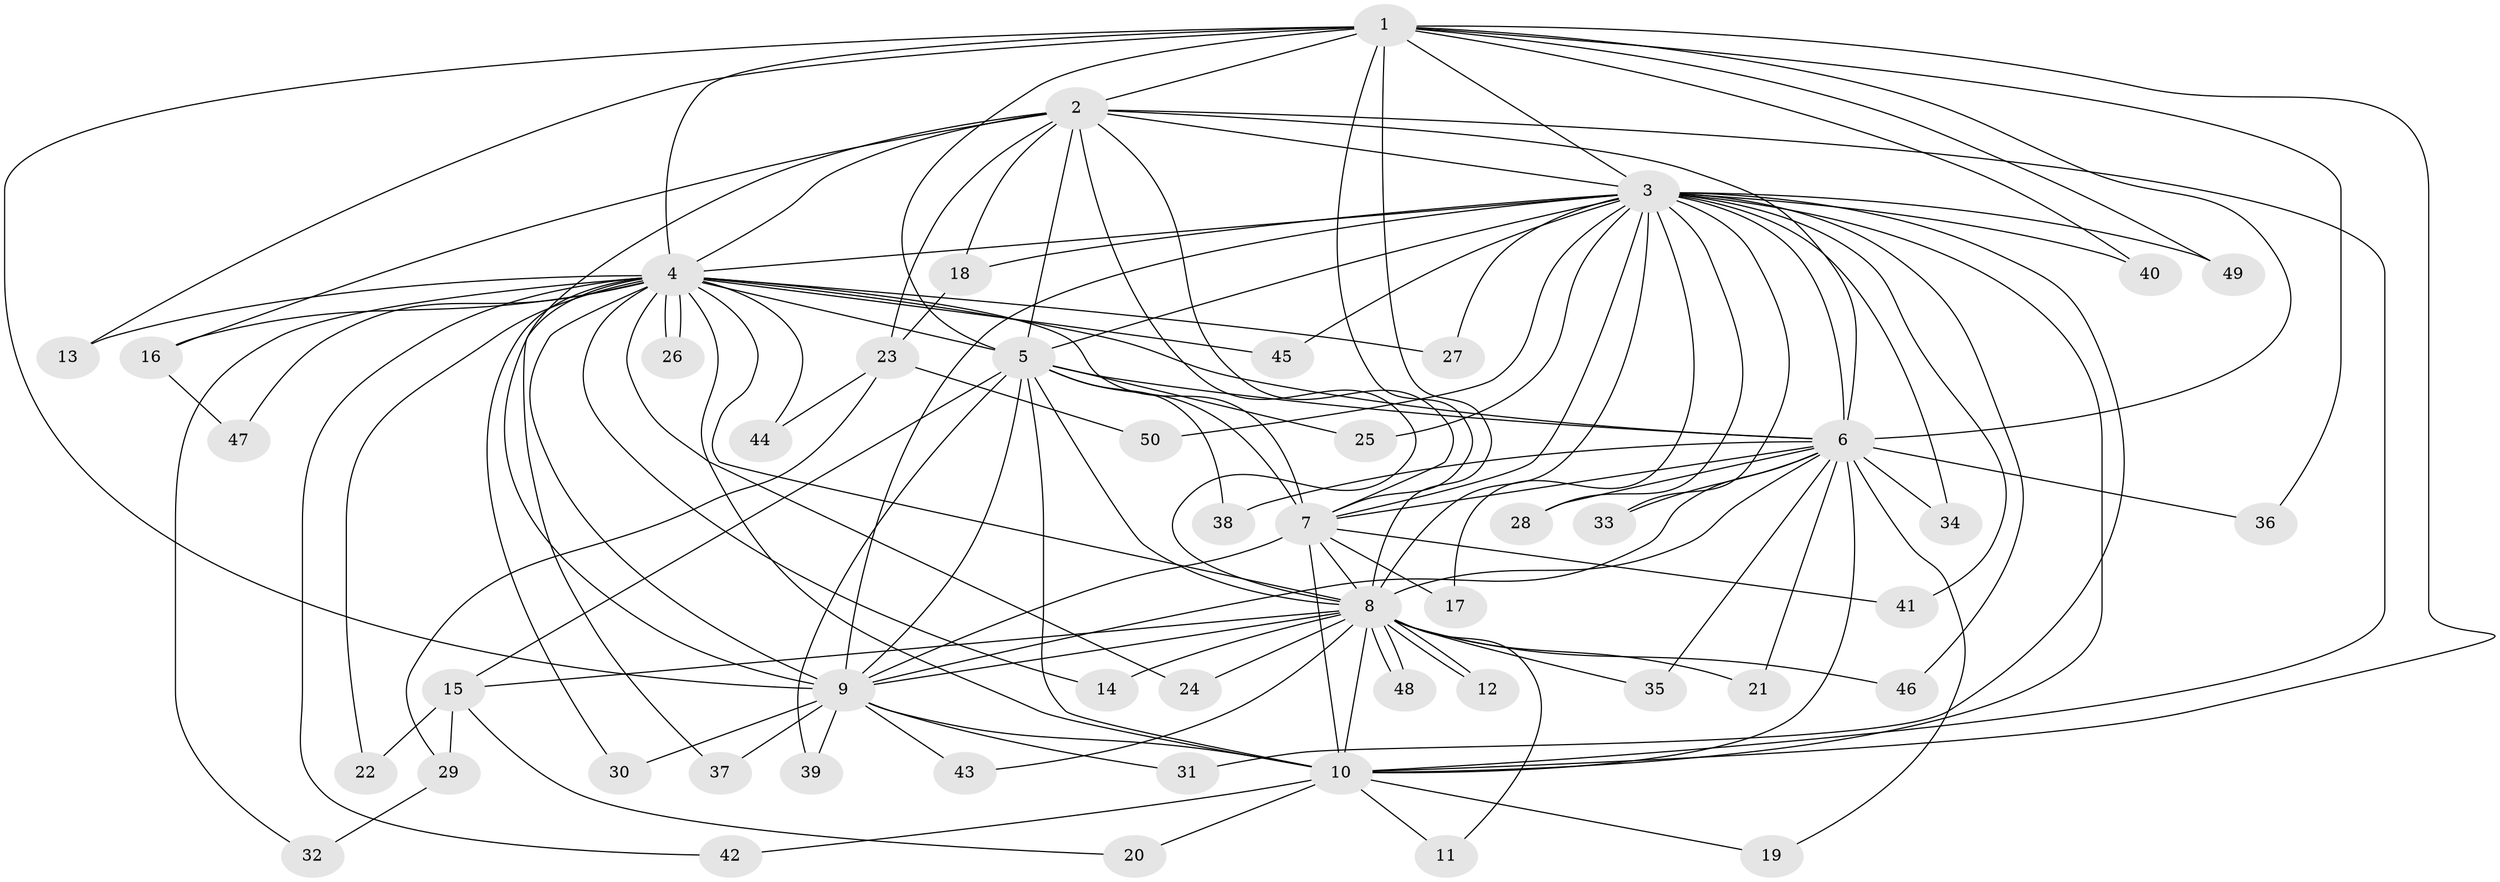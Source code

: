 // coarse degree distribution, {1: 0.8, 2: 0.06666666666666667, 12: 0.06666666666666667, 4: 0.06666666666666667}
// Generated by graph-tools (version 1.1) at 2025/49/03/04/25 21:49:14]
// undirected, 50 vertices, 125 edges
graph export_dot {
graph [start="1"]
  node [color=gray90,style=filled];
  1;
  2;
  3;
  4;
  5;
  6;
  7;
  8;
  9;
  10;
  11;
  12;
  13;
  14;
  15;
  16;
  17;
  18;
  19;
  20;
  21;
  22;
  23;
  24;
  25;
  26;
  27;
  28;
  29;
  30;
  31;
  32;
  33;
  34;
  35;
  36;
  37;
  38;
  39;
  40;
  41;
  42;
  43;
  44;
  45;
  46;
  47;
  48;
  49;
  50;
  1 -- 2;
  1 -- 3;
  1 -- 4;
  1 -- 5;
  1 -- 6;
  1 -- 7;
  1 -- 8;
  1 -- 9;
  1 -- 10;
  1 -- 13;
  1 -- 36;
  1 -- 40;
  1 -- 49;
  2 -- 3;
  2 -- 4;
  2 -- 5;
  2 -- 6;
  2 -- 7;
  2 -- 8;
  2 -- 9;
  2 -- 10;
  2 -- 16;
  2 -- 18;
  2 -- 23;
  3 -- 4;
  3 -- 5;
  3 -- 6;
  3 -- 7;
  3 -- 8;
  3 -- 9;
  3 -- 10;
  3 -- 17;
  3 -- 18;
  3 -- 25;
  3 -- 27;
  3 -- 28;
  3 -- 31;
  3 -- 33;
  3 -- 34;
  3 -- 40;
  3 -- 41;
  3 -- 45;
  3 -- 46;
  3 -- 49;
  3 -- 50;
  4 -- 5;
  4 -- 6;
  4 -- 7;
  4 -- 8;
  4 -- 9;
  4 -- 10;
  4 -- 13;
  4 -- 14;
  4 -- 16;
  4 -- 22;
  4 -- 24;
  4 -- 26;
  4 -- 26;
  4 -- 27;
  4 -- 30;
  4 -- 32;
  4 -- 37;
  4 -- 42;
  4 -- 44;
  4 -- 45;
  4 -- 47;
  5 -- 6;
  5 -- 7;
  5 -- 8;
  5 -- 9;
  5 -- 10;
  5 -- 15;
  5 -- 25;
  5 -- 38;
  5 -- 39;
  6 -- 7;
  6 -- 8;
  6 -- 9;
  6 -- 10;
  6 -- 19;
  6 -- 21;
  6 -- 28;
  6 -- 33;
  6 -- 34;
  6 -- 35;
  6 -- 36;
  6 -- 38;
  7 -- 8;
  7 -- 9;
  7 -- 10;
  7 -- 17;
  7 -- 41;
  8 -- 9;
  8 -- 10;
  8 -- 11;
  8 -- 12;
  8 -- 12;
  8 -- 14;
  8 -- 15;
  8 -- 21;
  8 -- 24;
  8 -- 35;
  8 -- 43;
  8 -- 46;
  8 -- 48;
  8 -- 48;
  9 -- 10;
  9 -- 30;
  9 -- 31;
  9 -- 37;
  9 -- 39;
  9 -- 43;
  10 -- 11;
  10 -- 19;
  10 -- 20;
  10 -- 42;
  15 -- 20;
  15 -- 22;
  15 -- 29;
  16 -- 47;
  18 -- 23;
  23 -- 29;
  23 -- 44;
  23 -- 50;
  29 -- 32;
}
